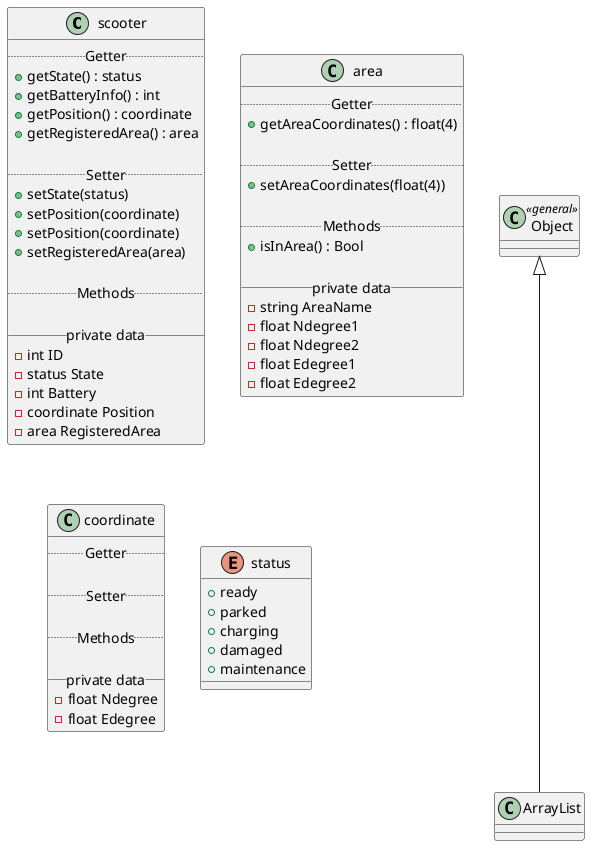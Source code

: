 @startuml





skinparam componentStyle uml2



class scooter {
  .. Getter ..
  + getState() : status
  + getBatteryInfo() : int
  + getPosition() : coordinate
  +getRegisteredArea() : area

  .. Setter ..
  + setState(status)
  + setPosition(coordinate)
  + setPosition(coordinate)
  +setRegisteredArea(area)

  .. Methods ..

  __ private data __
  -int ID
  -status State
  -int Battery
  -coordinate Position
  -area RegisteredArea
}

class area {
  .. Getter ..
  +getAreaCoordinates() : float(4)

  .. Setter ..
  +setAreaCoordinates(float(4))

  .. Methods ..
  +isInArea() : Bool

  __ private data __
  -string AreaName
  -float Ndegree1
  -float Ndegree2
  -float Edegree1
  -float Edegree2
}



class coordinate {
  .. Getter ..

  .. Setter ..

  .. Methods ..

  __ private data __
  -float Ndegree
  -float Edegree
}



enum status {
  +ready
  +parked
  +charging
  +damaged
  +maintenance
}



class Object << general >>
Object <|--- ArrayList

@enduml